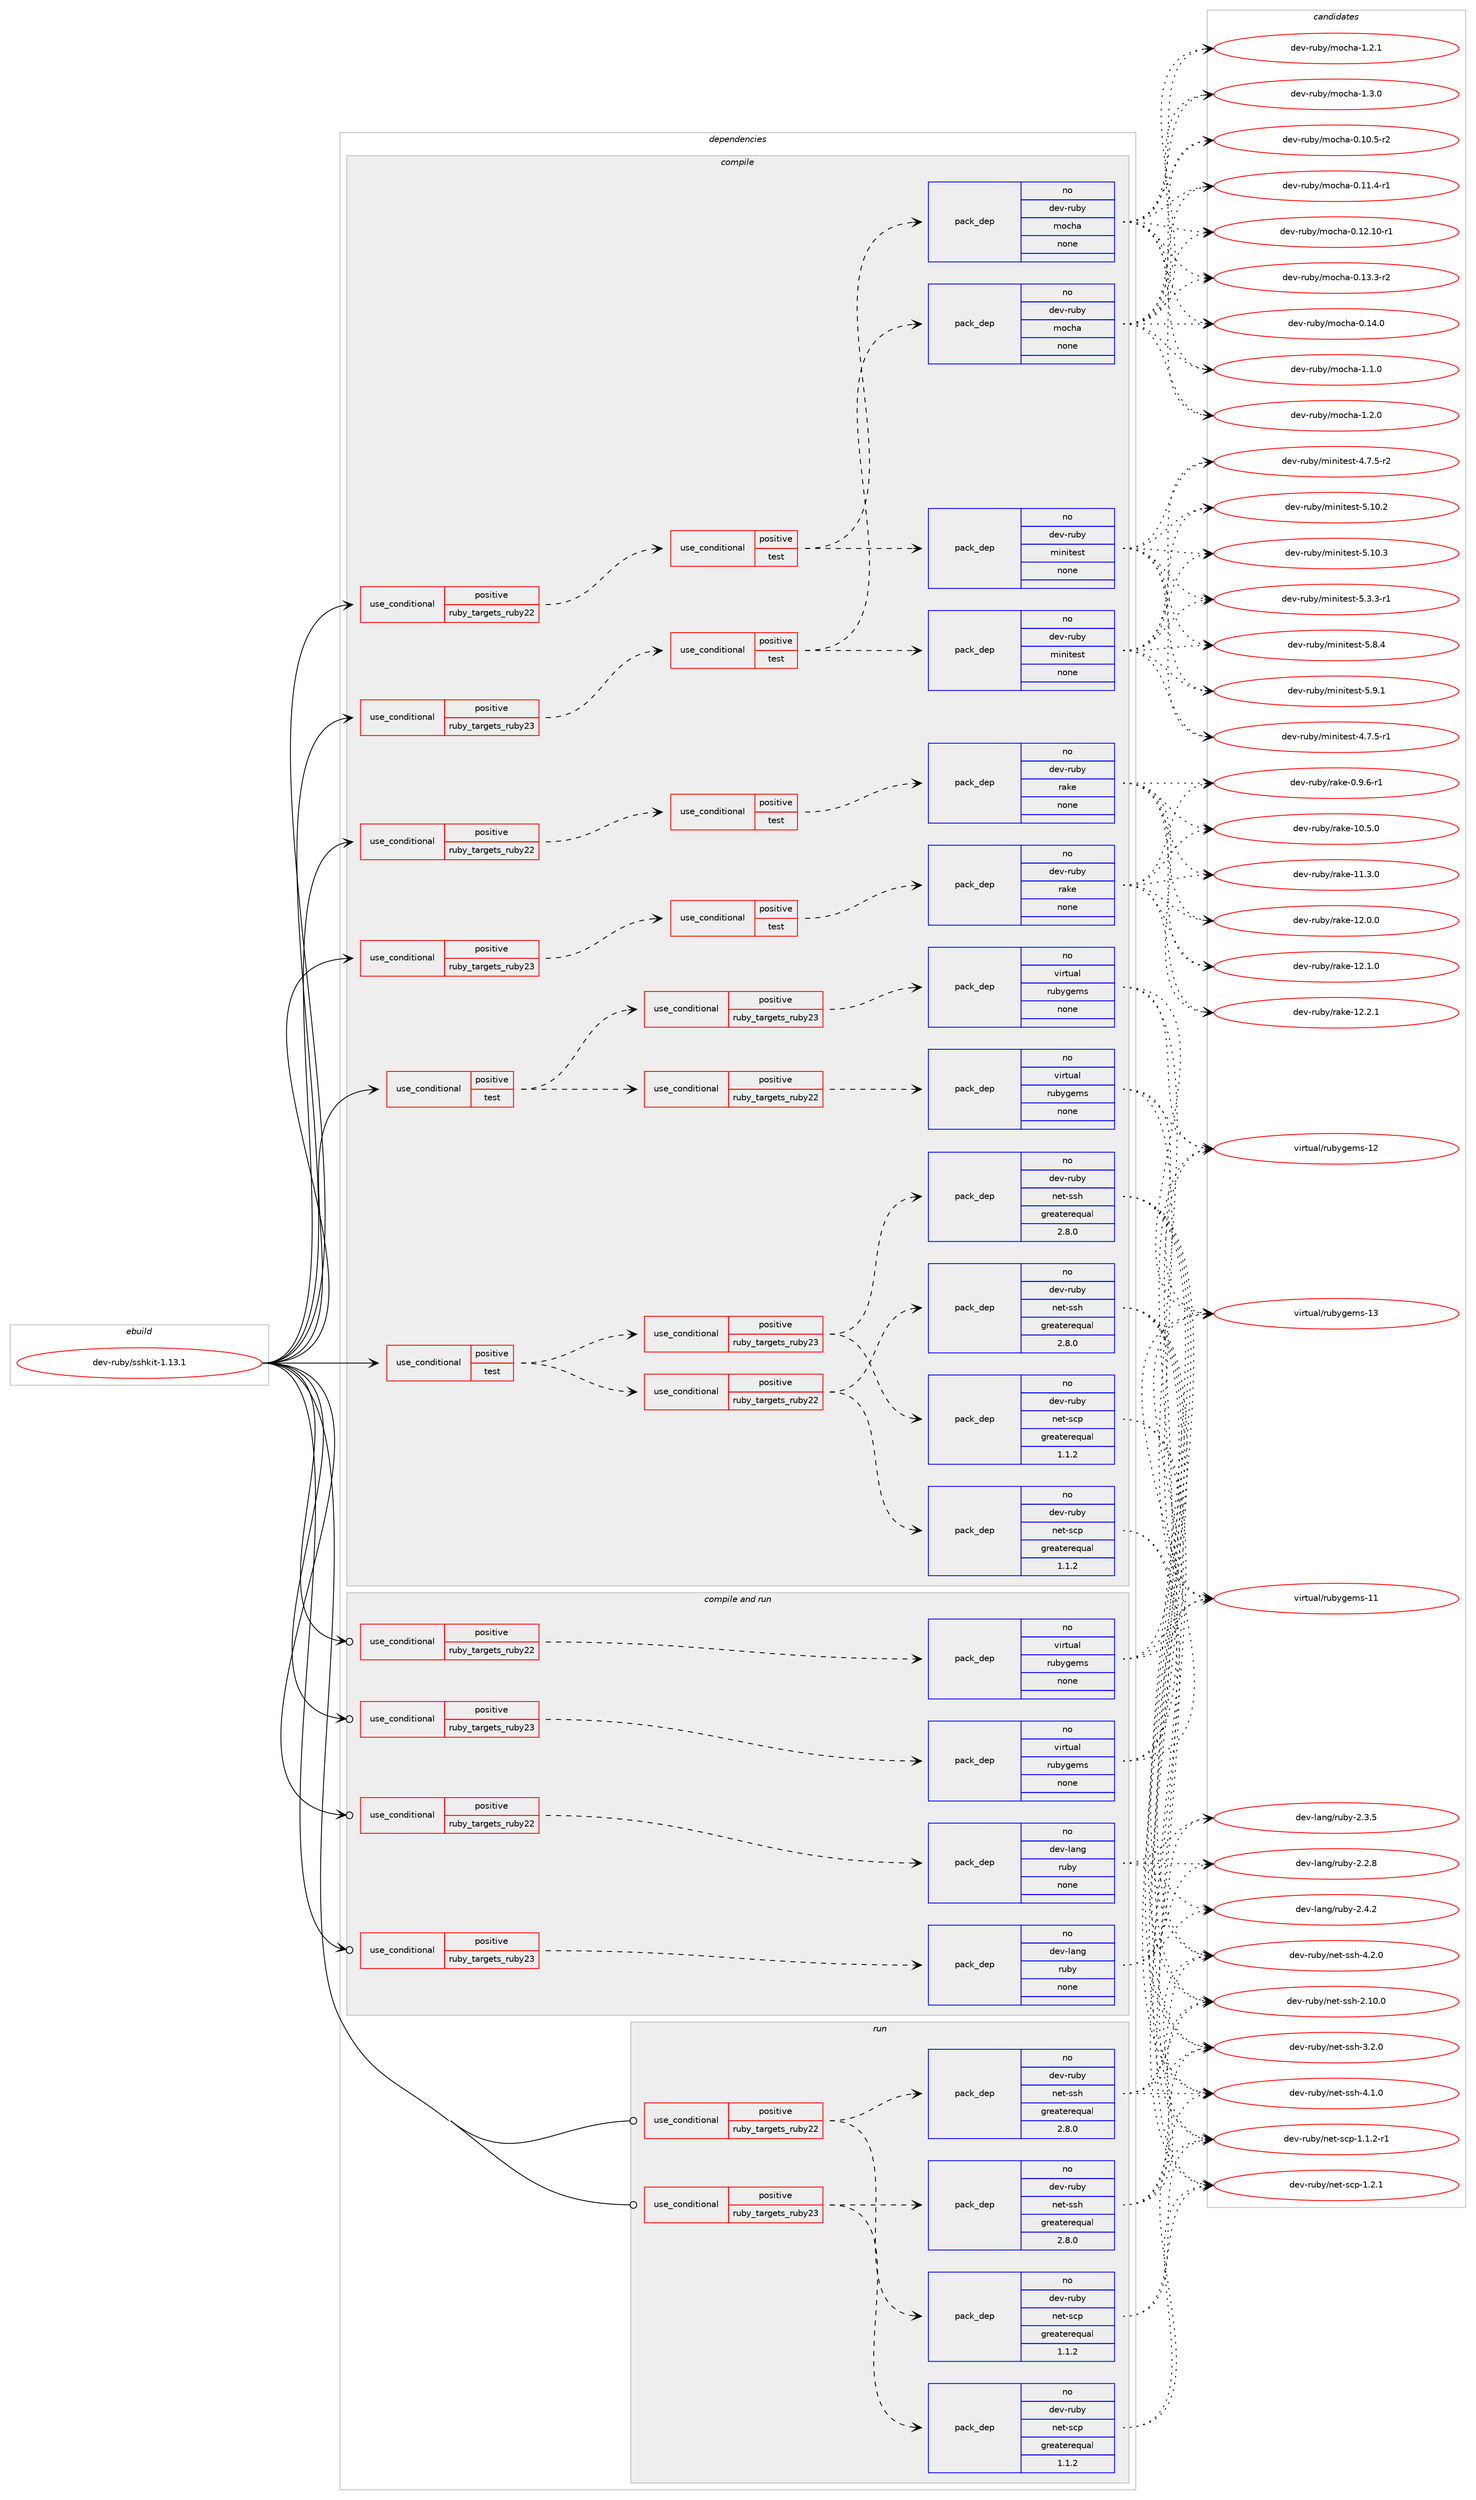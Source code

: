 digraph prolog {

# *************
# Graph options
# *************

newrank=true;
concentrate=true;
compound=true;
graph [rankdir=LR,fontname=Helvetica,fontsize=10,ranksep=1.5];#, ranksep=2.5, nodesep=0.2];
edge  [arrowhead=vee];
node  [fontname=Helvetica,fontsize=10];

# **********
# The ebuild
# **********

subgraph cluster_leftcol {
color=gray;
rank=same;
label=<<i>ebuild</i>>;
id [label="dev-ruby/sshkit-1.13.1", color=red, width=4, href="../dev-ruby/sshkit-1.13.1.svg"];
}

# ****************
# The dependencies
# ****************

subgraph cluster_midcol {
color=gray;
label=<<i>dependencies</i>>;
subgraph cluster_compile {
fillcolor="#eeeeee";
style=filled;
label=<<i>compile</i>>;
subgraph cond74229 {
dependency273314 [label=<<TABLE BORDER="0" CELLBORDER="1" CELLSPACING="0" CELLPADDING="4"><TR><TD ROWSPAN="3" CELLPADDING="10">use_conditional</TD></TR><TR><TD>positive</TD></TR><TR><TD>ruby_targets_ruby22</TD></TR></TABLE>>, shape=none, color=red];
subgraph cond74230 {
dependency273315 [label=<<TABLE BORDER="0" CELLBORDER="1" CELLSPACING="0" CELLPADDING="4"><TR><TD ROWSPAN="3" CELLPADDING="10">use_conditional</TD></TR><TR><TD>positive</TD></TR><TR><TD>test</TD></TR></TABLE>>, shape=none, color=red];
subgraph pack194969 {
dependency273316 [label=<<TABLE BORDER="0" CELLBORDER="1" CELLSPACING="0" CELLPADDING="4" WIDTH="220"><TR><TD ROWSPAN="6" CELLPADDING="30">pack_dep</TD></TR><TR><TD WIDTH="110">no</TD></TR><TR><TD>dev-ruby</TD></TR><TR><TD>minitest</TD></TR><TR><TD>none</TD></TR><TR><TD></TD></TR></TABLE>>, shape=none, color=blue];
}
dependency273315:e -> dependency273316:w [weight=20,style="dashed",arrowhead="vee"];
subgraph pack194970 {
dependency273317 [label=<<TABLE BORDER="0" CELLBORDER="1" CELLSPACING="0" CELLPADDING="4" WIDTH="220"><TR><TD ROWSPAN="6" CELLPADDING="30">pack_dep</TD></TR><TR><TD WIDTH="110">no</TD></TR><TR><TD>dev-ruby</TD></TR><TR><TD>mocha</TD></TR><TR><TD>none</TD></TR><TR><TD></TD></TR></TABLE>>, shape=none, color=blue];
}
dependency273315:e -> dependency273317:w [weight=20,style="dashed",arrowhead="vee"];
}
dependency273314:e -> dependency273315:w [weight=20,style="dashed",arrowhead="vee"];
}
id:e -> dependency273314:w [weight=20,style="solid",arrowhead="vee"];
subgraph cond74231 {
dependency273318 [label=<<TABLE BORDER="0" CELLBORDER="1" CELLSPACING="0" CELLPADDING="4"><TR><TD ROWSPAN="3" CELLPADDING="10">use_conditional</TD></TR><TR><TD>positive</TD></TR><TR><TD>ruby_targets_ruby22</TD></TR></TABLE>>, shape=none, color=red];
subgraph cond74232 {
dependency273319 [label=<<TABLE BORDER="0" CELLBORDER="1" CELLSPACING="0" CELLPADDING="4"><TR><TD ROWSPAN="3" CELLPADDING="10">use_conditional</TD></TR><TR><TD>positive</TD></TR><TR><TD>test</TD></TR></TABLE>>, shape=none, color=red];
subgraph pack194971 {
dependency273320 [label=<<TABLE BORDER="0" CELLBORDER="1" CELLSPACING="0" CELLPADDING="4" WIDTH="220"><TR><TD ROWSPAN="6" CELLPADDING="30">pack_dep</TD></TR><TR><TD WIDTH="110">no</TD></TR><TR><TD>dev-ruby</TD></TR><TR><TD>rake</TD></TR><TR><TD>none</TD></TR><TR><TD></TD></TR></TABLE>>, shape=none, color=blue];
}
dependency273319:e -> dependency273320:w [weight=20,style="dashed",arrowhead="vee"];
}
dependency273318:e -> dependency273319:w [weight=20,style="dashed",arrowhead="vee"];
}
id:e -> dependency273318:w [weight=20,style="solid",arrowhead="vee"];
subgraph cond74233 {
dependency273321 [label=<<TABLE BORDER="0" CELLBORDER="1" CELLSPACING="0" CELLPADDING="4"><TR><TD ROWSPAN="3" CELLPADDING="10">use_conditional</TD></TR><TR><TD>positive</TD></TR><TR><TD>ruby_targets_ruby23</TD></TR></TABLE>>, shape=none, color=red];
subgraph cond74234 {
dependency273322 [label=<<TABLE BORDER="0" CELLBORDER="1" CELLSPACING="0" CELLPADDING="4"><TR><TD ROWSPAN="3" CELLPADDING="10">use_conditional</TD></TR><TR><TD>positive</TD></TR><TR><TD>test</TD></TR></TABLE>>, shape=none, color=red];
subgraph pack194972 {
dependency273323 [label=<<TABLE BORDER="0" CELLBORDER="1" CELLSPACING="0" CELLPADDING="4" WIDTH="220"><TR><TD ROWSPAN="6" CELLPADDING="30">pack_dep</TD></TR><TR><TD WIDTH="110">no</TD></TR><TR><TD>dev-ruby</TD></TR><TR><TD>minitest</TD></TR><TR><TD>none</TD></TR><TR><TD></TD></TR></TABLE>>, shape=none, color=blue];
}
dependency273322:e -> dependency273323:w [weight=20,style="dashed",arrowhead="vee"];
subgraph pack194973 {
dependency273324 [label=<<TABLE BORDER="0" CELLBORDER="1" CELLSPACING="0" CELLPADDING="4" WIDTH="220"><TR><TD ROWSPAN="6" CELLPADDING="30">pack_dep</TD></TR><TR><TD WIDTH="110">no</TD></TR><TR><TD>dev-ruby</TD></TR><TR><TD>mocha</TD></TR><TR><TD>none</TD></TR><TR><TD></TD></TR></TABLE>>, shape=none, color=blue];
}
dependency273322:e -> dependency273324:w [weight=20,style="dashed",arrowhead="vee"];
}
dependency273321:e -> dependency273322:w [weight=20,style="dashed",arrowhead="vee"];
}
id:e -> dependency273321:w [weight=20,style="solid",arrowhead="vee"];
subgraph cond74235 {
dependency273325 [label=<<TABLE BORDER="0" CELLBORDER="1" CELLSPACING="0" CELLPADDING="4"><TR><TD ROWSPAN="3" CELLPADDING="10">use_conditional</TD></TR><TR><TD>positive</TD></TR><TR><TD>ruby_targets_ruby23</TD></TR></TABLE>>, shape=none, color=red];
subgraph cond74236 {
dependency273326 [label=<<TABLE BORDER="0" CELLBORDER="1" CELLSPACING="0" CELLPADDING="4"><TR><TD ROWSPAN="3" CELLPADDING="10">use_conditional</TD></TR><TR><TD>positive</TD></TR><TR><TD>test</TD></TR></TABLE>>, shape=none, color=red];
subgraph pack194974 {
dependency273327 [label=<<TABLE BORDER="0" CELLBORDER="1" CELLSPACING="0" CELLPADDING="4" WIDTH="220"><TR><TD ROWSPAN="6" CELLPADDING="30">pack_dep</TD></TR><TR><TD WIDTH="110">no</TD></TR><TR><TD>dev-ruby</TD></TR><TR><TD>rake</TD></TR><TR><TD>none</TD></TR><TR><TD></TD></TR></TABLE>>, shape=none, color=blue];
}
dependency273326:e -> dependency273327:w [weight=20,style="dashed",arrowhead="vee"];
}
dependency273325:e -> dependency273326:w [weight=20,style="dashed",arrowhead="vee"];
}
id:e -> dependency273325:w [weight=20,style="solid",arrowhead="vee"];
subgraph cond74237 {
dependency273328 [label=<<TABLE BORDER="0" CELLBORDER="1" CELLSPACING="0" CELLPADDING="4"><TR><TD ROWSPAN="3" CELLPADDING="10">use_conditional</TD></TR><TR><TD>positive</TD></TR><TR><TD>test</TD></TR></TABLE>>, shape=none, color=red];
subgraph cond74238 {
dependency273329 [label=<<TABLE BORDER="0" CELLBORDER="1" CELLSPACING="0" CELLPADDING="4"><TR><TD ROWSPAN="3" CELLPADDING="10">use_conditional</TD></TR><TR><TD>positive</TD></TR><TR><TD>ruby_targets_ruby22</TD></TR></TABLE>>, shape=none, color=red];
subgraph pack194975 {
dependency273330 [label=<<TABLE BORDER="0" CELLBORDER="1" CELLSPACING="0" CELLPADDING="4" WIDTH="220"><TR><TD ROWSPAN="6" CELLPADDING="30">pack_dep</TD></TR><TR><TD WIDTH="110">no</TD></TR><TR><TD>dev-ruby</TD></TR><TR><TD>net-ssh</TD></TR><TR><TD>greaterequal</TD></TR><TR><TD>2.8.0</TD></TR></TABLE>>, shape=none, color=blue];
}
dependency273329:e -> dependency273330:w [weight=20,style="dashed",arrowhead="vee"];
subgraph pack194976 {
dependency273331 [label=<<TABLE BORDER="0" CELLBORDER="1" CELLSPACING="0" CELLPADDING="4" WIDTH="220"><TR><TD ROWSPAN="6" CELLPADDING="30">pack_dep</TD></TR><TR><TD WIDTH="110">no</TD></TR><TR><TD>dev-ruby</TD></TR><TR><TD>net-scp</TD></TR><TR><TD>greaterequal</TD></TR><TR><TD>1.1.2</TD></TR></TABLE>>, shape=none, color=blue];
}
dependency273329:e -> dependency273331:w [weight=20,style="dashed",arrowhead="vee"];
}
dependency273328:e -> dependency273329:w [weight=20,style="dashed",arrowhead="vee"];
subgraph cond74239 {
dependency273332 [label=<<TABLE BORDER="0" CELLBORDER="1" CELLSPACING="0" CELLPADDING="4"><TR><TD ROWSPAN="3" CELLPADDING="10">use_conditional</TD></TR><TR><TD>positive</TD></TR><TR><TD>ruby_targets_ruby23</TD></TR></TABLE>>, shape=none, color=red];
subgraph pack194977 {
dependency273333 [label=<<TABLE BORDER="0" CELLBORDER="1" CELLSPACING="0" CELLPADDING="4" WIDTH="220"><TR><TD ROWSPAN="6" CELLPADDING="30">pack_dep</TD></TR><TR><TD WIDTH="110">no</TD></TR><TR><TD>dev-ruby</TD></TR><TR><TD>net-ssh</TD></TR><TR><TD>greaterequal</TD></TR><TR><TD>2.8.0</TD></TR></TABLE>>, shape=none, color=blue];
}
dependency273332:e -> dependency273333:w [weight=20,style="dashed",arrowhead="vee"];
subgraph pack194978 {
dependency273334 [label=<<TABLE BORDER="0" CELLBORDER="1" CELLSPACING="0" CELLPADDING="4" WIDTH="220"><TR><TD ROWSPAN="6" CELLPADDING="30">pack_dep</TD></TR><TR><TD WIDTH="110">no</TD></TR><TR><TD>dev-ruby</TD></TR><TR><TD>net-scp</TD></TR><TR><TD>greaterequal</TD></TR><TR><TD>1.1.2</TD></TR></TABLE>>, shape=none, color=blue];
}
dependency273332:e -> dependency273334:w [weight=20,style="dashed",arrowhead="vee"];
}
dependency273328:e -> dependency273332:w [weight=20,style="dashed",arrowhead="vee"];
}
id:e -> dependency273328:w [weight=20,style="solid",arrowhead="vee"];
subgraph cond74240 {
dependency273335 [label=<<TABLE BORDER="0" CELLBORDER="1" CELLSPACING="0" CELLPADDING="4"><TR><TD ROWSPAN="3" CELLPADDING="10">use_conditional</TD></TR><TR><TD>positive</TD></TR><TR><TD>test</TD></TR></TABLE>>, shape=none, color=red];
subgraph cond74241 {
dependency273336 [label=<<TABLE BORDER="0" CELLBORDER="1" CELLSPACING="0" CELLPADDING="4"><TR><TD ROWSPAN="3" CELLPADDING="10">use_conditional</TD></TR><TR><TD>positive</TD></TR><TR><TD>ruby_targets_ruby22</TD></TR></TABLE>>, shape=none, color=red];
subgraph pack194979 {
dependency273337 [label=<<TABLE BORDER="0" CELLBORDER="1" CELLSPACING="0" CELLPADDING="4" WIDTH="220"><TR><TD ROWSPAN="6" CELLPADDING="30">pack_dep</TD></TR><TR><TD WIDTH="110">no</TD></TR><TR><TD>virtual</TD></TR><TR><TD>rubygems</TD></TR><TR><TD>none</TD></TR><TR><TD></TD></TR></TABLE>>, shape=none, color=blue];
}
dependency273336:e -> dependency273337:w [weight=20,style="dashed",arrowhead="vee"];
}
dependency273335:e -> dependency273336:w [weight=20,style="dashed",arrowhead="vee"];
subgraph cond74242 {
dependency273338 [label=<<TABLE BORDER="0" CELLBORDER="1" CELLSPACING="0" CELLPADDING="4"><TR><TD ROWSPAN="3" CELLPADDING="10">use_conditional</TD></TR><TR><TD>positive</TD></TR><TR><TD>ruby_targets_ruby23</TD></TR></TABLE>>, shape=none, color=red];
subgraph pack194980 {
dependency273339 [label=<<TABLE BORDER="0" CELLBORDER="1" CELLSPACING="0" CELLPADDING="4" WIDTH="220"><TR><TD ROWSPAN="6" CELLPADDING="30">pack_dep</TD></TR><TR><TD WIDTH="110">no</TD></TR><TR><TD>virtual</TD></TR><TR><TD>rubygems</TD></TR><TR><TD>none</TD></TR><TR><TD></TD></TR></TABLE>>, shape=none, color=blue];
}
dependency273338:e -> dependency273339:w [weight=20,style="dashed",arrowhead="vee"];
}
dependency273335:e -> dependency273338:w [weight=20,style="dashed",arrowhead="vee"];
}
id:e -> dependency273335:w [weight=20,style="solid",arrowhead="vee"];
}
subgraph cluster_compileandrun {
fillcolor="#eeeeee";
style=filled;
label=<<i>compile and run</i>>;
subgraph cond74243 {
dependency273340 [label=<<TABLE BORDER="0" CELLBORDER="1" CELLSPACING="0" CELLPADDING="4"><TR><TD ROWSPAN="3" CELLPADDING="10">use_conditional</TD></TR><TR><TD>positive</TD></TR><TR><TD>ruby_targets_ruby22</TD></TR></TABLE>>, shape=none, color=red];
subgraph pack194981 {
dependency273341 [label=<<TABLE BORDER="0" CELLBORDER="1" CELLSPACING="0" CELLPADDING="4" WIDTH="220"><TR><TD ROWSPAN="6" CELLPADDING="30">pack_dep</TD></TR><TR><TD WIDTH="110">no</TD></TR><TR><TD>dev-lang</TD></TR><TR><TD>ruby</TD></TR><TR><TD>none</TD></TR><TR><TD></TD></TR></TABLE>>, shape=none, color=blue];
}
dependency273340:e -> dependency273341:w [weight=20,style="dashed",arrowhead="vee"];
}
id:e -> dependency273340:w [weight=20,style="solid",arrowhead="odotvee"];
subgraph cond74244 {
dependency273342 [label=<<TABLE BORDER="0" CELLBORDER="1" CELLSPACING="0" CELLPADDING="4"><TR><TD ROWSPAN="3" CELLPADDING="10">use_conditional</TD></TR><TR><TD>positive</TD></TR><TR><TD>ruby_targets_ruby22</TD></TR></TABLE>>, shape=none, color=red];
subgraph pack194982 {
dependency273343 [label=<<TABLE BORDER="0" CELLBORDER="1" CELLSPACING="0" CELLPADDING="4" WIDTH="220"><TR><TD ROWSPAN="6" CELLPADDING="30">pack_dep</TD></TR><TR><TD WIDTH="110">no</TD></TR><TR><TD>virtual</TD></TR><TR><TD>rubygems</TD></TR><TR><TD>none</TD></TR><TR><TD></TD></TR></TABLE>>, shape=none, color=blue];
}
dependency273342:e -> dependency273343:w [weight=20,style="dashed",arrowhead="vee"];
}
id:e -> dependency273342:w [weight=20,style="solid",arrowhead="odotvee"];
subgraph cond74245 {
dependency273344 [label=<<TABLE BORDER="0" CELLBORDER="1" CELLSPACING="0" CELLPADDING="4"><TR><TD ROWSPAN="3" CELLPADDING="10">use_conditional</TD></TR><TR><TD>positive</TD></TR><TR><TD>ruby_targets_ruby23</TD></TR></TABLE>>, shape=none, color=red];
subgraph pack194983 {
dependency273345 [label=<<TABLE BORDER="0" CELLBORDER="1" CELLSPACING="0" CELLPADDING="4" WIDTH="220"><TR><TD ROWSPAN="6" CELLPADDING="30">pack_dep</TD></TR><TR><TD WIDTH="110">no</TD></TR><TR><TD>dev-lang</TD></TR><TR><TD>ruby</TD></TR><TR><TD>none</TD></TR><TR><TD></TD></TR></TABLE>>, shape=none, color=blue];
}
dependency273344:e -> dependency273345:w [weight=20,style="dashed",arrowhead="vee"];
}
id:e -> dependency273344:w [weight=20,style="solid",arrowhead="odotvee"];
subgraph cond74246 {
dependency273346 [label=<<TABLE BORDER="0" CELLBORDER="1" CELLSPACING="0" CELLPADDING="4"><TR><TD ROWSPAN="3" CELLPADDING="10">use_conditional</TD></TR><TR><TD>positive</TD></TR><TR><TD>ruby_targets_ruby23</TD></TR></TABLE>>, shape=none, color=red];
subgraph pack194984 {
dependency273347 [label=<<TABLE BORDER="0" CELLBORDER="1" CELLSPACING="0" CELLPADDING="4" WIDTH="220"><TR><TD ROWSPAN="6" CELLPADDING="30">pack_dep</TD></TR><TR><TD WIDTH="110">no</TD></TR><TR><TD>virtual</TD></TR><TR><TD>rubygems</TD></TR><TR><TD>none</TD></TR><TR><TD></TD></TR></TABLE>>, shape=none, color=blue];
}
dependency273346:e -> dependency273347:w [weight=20,style="dashed",arrowhead="vee"];
}
id:e -> dependency273346:w [weight=20,style="solid",arrowhead="odotvee"];
}
subgraph cluster_run {
fillcolor="#eeeeee";
style=filled;
label=<<i>run</i>>;
subgraph cond74247 {
dependency273348 [label=<<TABLE BORDER="0" CELLBORDER="1" CELLSPACING="0" CELLPADDING="4"><TR><TD ROWSPAN="3" CELLPADDING="10">use_conditional</TD></TR><TR><TD>positive</TD></TR><TR><TD>ruby_targets_ruby22</TD></TR></TABLE>>, shape=none, color=red];
subgraph pack194985 {
dependency273349 [label=<<TABLE BORDER="0" CELLBORDER="1" CELLSPACING="0" CELLPADDING="4" WIDTH="220"><TR><TD ROWSPAN="6" CELLPADDING="30">pack_dep</TD></TR><TR><TD WIDTH="110">no</TD></TR><TR><TD>dev-ruby</TD></TR><TR><TD>net-ssh</TD></TR><TR><TD>greaterequal</TD></TR><TR><TD>2.8.0</TD></TR></TABLE>>, shape=none, color=blue];
}
dependency273348:e -> dependency273349:w [weight=20,style="dashed",arrowhead="vee"];
subgraph pack194986 {
dependency273350 [label=<<TABLE BORDER="0" CELLBORDER="1" CELLSPACING="0" CELLPADDING="4" WIDTH="220"><TR><TD ROWSPAN="6" CELLPADDING="30">pack_dep</TD></TR><TR><TD WIDTH="110">no</TD></TR><TR><TD>dev-ruby</TD></TR><TR><TD>net-scp</TD></TR><TR><TD>greaterequal</TD></TR><TR><TD>1.1.2</TD></TR></TABLE>>, shape=none, color=blue];
}
dependency273348:e -> dependency273350:w [weight=20,style="dashed",arrowhead="vee"];
}
id:e -> dependency273348:w [weight=20,style="solid",arrowhead="odot"];
subgraph cond74248 {
dependency273351 [label=<<TABLE BORDER="0" CELLBORDER="1" CELLSPACING="0" CELLPADDING="4"><TR><TD ROWSPAN="3" CELLPADDING="10">use_conditional</TD></TR><TR><TD>positive</TD></TR><TR><TD>ruby_targets_ruby23</TD></TR></TABLE>>, shape=none, color=red];
subgraph pack194987 {
dependency273352 [label=<<TABLE BORDER="0" CELLBORDER="1" CELLSPACING="0" CELLPADDING="4" WIDTH="220"><TR><TD ROWSPAN="6" CELLPADDING="30">pack_dep</TD></TR><TR><TD WIDTH="110">no</TD></TR><TR><TD>dev-ruby</TD></TR><TR><TD>net-ssh</TD></TR><TR><TD>greaterequal</TD></TR><TR><TD>2.8.0</TD></TR></TABLE>>, shape=none, color=blue];
}
dependency273351:e -> dependency273352:w [weight=20,style="dashed",arrowhead="vee"];
subgraph pack194988 {
dependency273353 [label=<<TABLE BORDER="0" CELLBORDER="1" CELLSPACING="0" CELLPADDING="4" WIDTH="220"><TR><TD ROWSPAN="6" CELLPADDING="30">pack_dep</TD></TR><TR><TD WIDTH="110">no</TD></TR><TR><TD>dev-ruby</TD></TR><TR><TD>net-scp</TD></TR><TR><TD>greaterequal</TD></TR><TR><TD>1.1.2</TD></TR></TABLE>>, shape=none, color=blue];
}
dependency273351:e -> dependency273353:w [weight=20,style="dashed",arrowhead="vee"];
}
id:e -> dependency273351:w [weight=20,style="solid",arrowhead="odot"];
}
}

# **************
# The candidates
# **************

subgraph cluster_choices {
rank=same;
color=gray;
label=<<i>candidates</i>>;

subgraph choice194969 {
color=black;
nodesep=1;
choice1001011184511411798121471091051101051161011151164552465546534511449 [label="dev-ruby/minitest-4.7.5-r1", color=red, width=4,href="../dev-ruby/minitest-4.7.5-r1.svg"];
choice1001011184511411798121471091051101051161011151164552465546534511450 [label="dev-ruby/minitest-4.7.5-r2", color=red, width=4,href="../dev-ruby/minitest-4.7.5-r2.svg"];
choice10010111845114117981214710910511010511610111511645534649484650 [label="dev-ruby/minitest-5.10.2", color=red, width=4,href="../dev-ruby/minitest-5.10.2.svg"];
choice10010111845114117981214710910511010511610111511645534649484651 [label="dev-ruby/minitest-5.10.3", color=red, width=4,href="../dev-ruby/minitest-5.10.3.svg"];
choice1001011184511411798121471091051101051161011151164553465146514511449 [label="dev-ruby/minitest-5.3.3-r1", color=red, width=4,href="../dev-ruby/minitest-5.3.3-r1.svg"];
choice100101118451141179812147109105110105116101115116455346564652 [label="dev-ruby/minitest-5.8.4", color=red, width=4,href="../dev-ruby/minitest-5.8.4.svg"];
choice100101118451141179812147109105110105116101115116455346574649 [label="dev-ruby/minitest-5.9.1", color=red, width=4,href="../dev-ruby/minitest-5.9.1.svg"];
dependency273316:e -> choice1001011184511411798121471091051101051161011151164552465546534511449:w [style=dotted,weight="100"];
dependency273316:e -> choice1001011184511411798121471091051101051161011151164552465546534511450:w [style=dotted,weight="100"];
dependency273316:e -> choice10010111845114117981214710910511010511610111511645534649484650:w [style=dotted,weight="100"];
dependency273316:e -> choice10010111845114117981214710910511010511610111511645534649484651:w [style=dotted,weight="100"];
dependency273316:e -> choice1001011184511411798121471091051101051161011151164553465146514511449:w [style=dotted,weight="100"];
dependency273316:e -> choice100101118451141179812147109105110105116101115116455346564652:w [style=dotted,weight="100"];
dependency273316:e -> choice100101118451141179812147109105110105116101115116455346574649:w [style=dotted,weight="100"];
}
subgraph choice194970 {
color=black;
nodesep=1;
choice1001011184511411798121471091119910497454846494846534511450 [label="dev-ruby/mocha-0.10.5-r2", color=red, width=4,href="../dev-ruby/mocha-0.10.5-r2.svg"];
choice1001011184511411798121471091119910497454846494946524511449 [label="dev-ruby/mocha-0.11.4-r1", color=red, width=4,href="../dev-ruby/mocha-0.11.4-r1.svg"];
choice100101118451141179812147109111991049745484649504649484511449 [label="dev-ruby/mocha-0.12.10-r1", color=red, width=4,href="../dev-ruby/mocha-0.12.10-r1.svg"];
choice1001011184511411798121471091119910497454846495146514511450 [label="dev-ruby/mocha-0.13.3-r2", color=red, width=4,href="../dev-ruby/mocha-0.13.3-r2.svg"];
choice100101118451141179812147109111991049745484649524648 [label="dev-ruby/mocha-0.14.0", color=red, width=4,href="../dev-ruby/mocha-0.14.0.svg"];
choice1001011184511411798121471091119910497454946494648 [label="dev-ruby/mocha-1.1.0", color=red, width=4,href="../dev-ruby/mocha-1.1.0.svg"];
choice1001011184511411798121471091119910497454946504648 [label="dev-ruby/mocha-1.2.0", color=red, width=4,href="../dev-ruby/mocha-1.2.0.svg"];
choice1001011184511411798121471091119910497454946504649 [label="dev-ruby/mocha-1.2.1", color=red, width=4,href="../dev-ruby/mocha-1.2.1.svg"];
choice1001011184511411798121471091119910497454946514648 [label="dev-ruby/mocha-1.3.0", color=red, width=4,href="../dev-ruby/mocha-1.3.0.svg"];
dependency273317:e -> choice1001011184511411798121471091119910497454846494846534511450:w [style=dotted,weight="100"];
dependency273317:e -> choice1001011184511411798121471091119910497454846494946524511449:w [style=dotted,weight="100"];
dependency273317:e -> choice100101118451141179812147109111991049745484649504649484511449:w [style=dotted,weight="100"];
dependency273317:e -> choice1001011184511411798121471091119910497454846495146514511450:w [style=dotted,weight="100"];
dependency273317:e -> choice100101118451141179812147109111991049745484649524648:w [style=dotted,weight="100"];
dependency273317:e -> choice1001011184511411798121471091119910497454946494648:w [style=dotted,weight="100"];
dependency273317:e -> choice1001011184511411798121471091119910497454946504648:w [style=dotted,weight="100"];
dependency273317:e -> choice1001011184511411798121471091119910497454946504649:w [style=dotted,weight="100"];
dependency273317:e -> choice1001011184511411798121471091119910497454946514648:w [style=dotted,weight="100"];
}
subgraph choice194971 {
color=black;
nodesep=1;
choice100101118451141179812147114971071014548465746544511449 [label="dev-ruby/rake-0.9.6-r1", color=red, width=4,href="../dev-ruby/rake-0.9.6-r1.svg"];
choice1001011184511411798121471149710710145494846534648 [label="dev-ruby/rake-10.5.0", color=red, width=4,href="../dev-ruby/rake-10.5.0.svg"];
choice1001011184511411798121471149710710145494946514648 [label="dev-ruby/rake-11.3.0", color=red, width=4,href="../dev-ruby/rake-11.3.0.svg"];
choice1001011184511411798121471149710710145495046484648 [label="dev-ruby/rake-12.0.0", color=red, width=4,href="../dev-ruby/rake-12.0.0.svg"];
choice1001011184511411798121471149710710145495046494648 [label="dev-ruby/rake-12.1.0", color=red, width=4,href="../dev-ruby/rake-12.1.0.svg"];
choice1001011184511411798121471149710710145495046504649 [label="dev-ruby/rake-12.2.1", color=red, width=4,href="../dev-ruby/rake-12.2.1.svg"];
dependency273320:e -> choice100101118451141179812147114971071014548465746544511449:w [style=dotted,weight="100"];
dependency273320:e -> choice1001011184511411798121471149710710145494846534648:w [style=dotted,weight="100"];
dependency273320:e -> choice1001011184511411798121471149710710145494946514648:w [style=dotted,weight="100"];
dependency273320:e -> choice1001011184511411798121471149710710145495046484648:w [style=dotted,weight="100"];
dependency273320:e -> choice1001011184511411798121471149710710145495046494648:w [style=dotted,weight="100"];
dependency273320:e -> choice1001011184511411798121471149710710145495046504649:w [style=dotted,weight="100"];
}
subgraph choice194972 {
color=black;
nodesep=1;
choice1001011184511411798121471091051101051161011151164552465546534511449 [label="dev-ruby/minitest-4.7.5-r1", color=red, width=4,href="../dev-ruby/minitest-4.7.5-r1.svg"];
choice1001011184511411798121471091051101051161011151164552465546534511450 [label="dev-ruby/minitest-4.7.5-r2", color=red, width=4,href="../dev-ruby/minitest-4.7.5-r2.svg"];
choice10010111845114117981214710910511010511610111511645534649484650 [label="dev-ruby/minitest-5.10.2", color=red, width=4,href="../dev-ruby/minitest-5.10.2.svg"];
choice10010111845114117981214710910511010511610111511645534649484651 [label="dev-ruby/minitest-5.10.3", color=red, width=4,href="../dev-ruby/minitest-5.10.3.svg"];
choice1001011184511411798121471091051101051161011151164553465146514511449 [label="dev-ruby/minitest-5.3.3-r1", color=red, width=4,href="../dev-ruby/minitest-5.3.3-r1.svg"];
choice100101118451141179812147109105110105116101115116455346564652 [label="dev-ruby/minitest-5.8.4", color=red, width=4,href="../dev-ruby/minitest-5.8.4.svg"];
choice100101118451141179812147109105110105116101115116455346574649 [label="dev-ruby/minitest-5.9.1", color=red, width=4,href="../dev-ruby/minitest-5.9.1.svg"];
dependency273323:e -> choice1001011184511411798121471091051101051161011151164552465546534511449:w [style=dotted,weight="100"];
dependency273323:e -> choice1001011184511411798121471091051101051161011151164552465546534511450:w [style=dotted,weight="100"];
dependency273323:e -> choice10010111845114117981214710910511010511610111511645534649484650:w [style=dotted,weight="100"];
dependency273323:e -> choice10010111845114117981214710910511010511610111511645534649484651:w [style=dotted,weight="100"];
dependency273323:e -> choice1001011184511411798121471091051101051161011151164553465146514511449:w [style=dotted,weight="100"];
dependency273323:e -> choice100101118451141179812147109105110105116101115116455346564652:w [style=dotted,weight="100"];
dependency273323:e -> choice100101118451141179812147109105110105116101115116455346574649:w [style=dotted,weight="100"];
}
subgraph choice194973 {
color=black;
nodesep=1;
choice1001011184511411798121471091119910497454846494846534511450 [label="dev-ruby/mocha-0.10.5-r2", color=red, width=4,href="../dev-ruby/mocha-0.10.5-r2.svg"];
choice1001011184511411798121471091119910497454846494946524511449 [label="dev-ruby/mocha-0.11.4-r1", color=red, width=4,href="../dev-ruby/mocha-0.11.4-r1.svg"];
choice100101118451141179812147109111991049745484649504649484511449 [label="dev-ruby/mocha-0.12.10-r1", color=red, width=4,href="../dev-ruby/mocha-0.12.10-r1.svg"];
choice1001011184511411798121471091119910497454846495146514511450 [label="dev-ruby/mocha-0.13.3-r2", color=red, width=4,href="../dev-ruby/mocha-0.13.3-r2.svg"];
choice100101118451141179812147109111991049745484649524648 [label="dev-ruby/mocha-0.14.0", color=red, width=4,href="../dev-ruby/mocha-0.14.0.svg"];
choice1001011184511411798121471091119910497454946494648 [label="dev-ruby/mocha-1.1.0", color=red, width=4,href="../dev-ruby/mocha-1.1.0.svg"];
choice1001011184511411798121471091119910497454946504648 [label="dev-ruby/mocha-1.2.0", color=red, width=4,href="../dev-ruby/mocha-1.2.0.svg"];
choice1001011184511411798121471091119910497454946504649 [label="dev-ruby/mocha-1.2.1", color=red, width=4,href="../dev-ruby/mocha-1.2.1.svg"];
choice1001011184511411798121471091119910497454946514648 [label="dev-ruby/mocha-1.3.0", color=red, width=4,href="../dev-ruby/mocha-1.3.0.svg"];
dependency273324:e -> choice1001011184511411798121471091119910497454846494846534511450:w [style=dotted,weight="100"];
dependency273324:e -> choice1001011184511411798121471091119910497454846494946524511449:w [style=dotted,weight="100"];
dependency273324:e -> choice100101118451141179812147109111991049745484649504649484511449:w [style=dotted,weight="100"];
dependency273324:e -> choice1001011184511411798121471091119910497454846495146514511450:w [style=dotted,weight="100"];
dependency273324:e -> choice100101118451141179812147109111991049745484649524648:w [style=dotted,weight="100"];
dependency273324:e -> choice1001011184511411798121471091119910497454946494648:w [style=dotted,weight="100"];
dependency273324:e -> choice1001011184511411798121471091119910497454946504648:w [style=dotted,weight="100"];
dependency273324:e -> choice1001011184511411798121471091119910497454946504649:w [style=dotted,weight="100"];
dependency273324:e -> choice1001011184511411798121471091119910497454946514648:w [style=dotted,weight="100"];
}
subgraph choice194974 {
color=black;
nodesep=1;
choice100101118451141179812147114971071014548465746544511449 [label="dev-ruby/rake-0.9.6-r1", color=red, width=4,href="../dev-ruby/rake-0.9.6-r1.svg"];
choice1001011184511411798121471149710710145494846534648 [label="dev-ruby/rake-10.5.0", color=red, width=4,href="../dev-ruby/rake-10.5.0.svg"];
choice1001011184511411798121471149710710145494946514648 [label="dev-ruby/rake-11.3.0", color=red, width=4,href="../dev-ruby/rake-11.3.0.svg"];
choice1001011184511411798121471149710710145495046484648 [label="dev-ruby/rake-12.0.0", color=red, width=4,href="../dev-ruby/rake-12.0.0.svg"];
choice1001011184511411798121471149710710145495046494648 [label="dev-ruby/rake-12.1.0", color=red, width=4,href="../dev-ruby/rake-12.1.0.svg"];
choice1001011184511411798121471149710710145495046504649 [label="dev-ruby/rake-12.2.1", color=red, width=4,href="../dev-ruby/rake-12.2.1.svg"];
dependency273327:e -> choice100101118451141179812147114971071014548465746544511449:w [style=dotted,weight="100"];
dependency273327:e -> choice1001011184511411798121471149710710145494846534648:w [style=dotted,weight="100"];
dependency273327:e -> choice1001011184511411798121471149710710145494946514648:w [style=dotted,weight="100"];
dependency273327:e -> choice1001011184511411798121471149710710145495046484648:w [style=dotted,weight="100"];
dependency273327:e -> choice1001011184511411798121471149710710145495046494648:w [style=dotted,weight="100"];
dependency273327:e -> choice1001011184511411798121471149710710145495046504649:w [style=dotted,weight="100"];
}
subgraph choice194975 {
color=black;
nodesep=1;
choice1001011184511411798121471101011164511511510445504649484648 [label="dev-ruby/net-ssh-2.10.0", color=red, width=4,href="../dev-ruby/net-ssh-2.10.0.svg"];
choice10010111845114117981214711010111645115115104455146504648 [label="dev-ruby/net-ssh-3.2.0", color=red, width=4,href="../dev-ruby/net-ssh-3.2.0.svg"];
choice10010111845114117981214711010111645115115104455246494648 [label="dev-ruby/net-ssh-4.1.0", color=red, width=4,href="../dev-ruby/net-ssh-4.1.0.svg"];
choice10010111845114117981214711010111645115115104455246504648 [label="dev-ruby/net-ssh-4.2.0", color=red, width=4,href="../dev-ruby/net-ssh-4.2.0.svg"];
dependency273330:e -> choice1001011184511411798121471101011164511511510445504649484648:w [style=dotted,weight="100"];
dependency273330:e -> choice10010111845114117981214711010111645115115104455146504648:w [style=dotted,weight="100"];
dependency273330:e -> choice10010111845114117981214711010111645115115104455246494648:w [style=dotted,weight="100"];
dependency273330:e -> choice10010111845114117981214711010111645115115104455246504648:w [style=dotted,weight="100"];
}
subgraph choice194976 {
color=black;
nodesep=1;
choice10010111845114117981214711010111645115991124549464946504511449 [label="dev-ruby/net-scp-1.1.2-r1", color=red, width=4,href="../dev-ruby/net-scp-1.1.2-r1.svg"];
choice1001011184511411798121471101011164511599112454946504649 [label="dev-ruby/net-scp-1.2.1", color=red, width=4,href="../dev-ruby/net-scp-1.2.1.svg"];
dependency273331:e -> choice10010111845114117981214711010111645115991124549464946504511449:w [style=dotted,weight="100"];
dependency273331:e -> choice1001011184511411798121471101011164511599112454946504649:w [style=dotted,weight="100"];
}
subgraph choice194977 {
color=black;
nodesep=1;
choice1001011184511411798121471101011164511511510445504649484648 [label="dev-ruby/net-ssh-2.10.0", color=red, width=4,href="../dev-ruby/net-ssh-2.10.0.svg"];
choice10010111845114117981214711010111645115115104455146504648 [label="dev-ruby/net-ssh-3.2.0", color=red, width=4,href="../dev-ruby/net-ssh-3.2.0.svg"];
choice10010111845114117981214711010111645115115104455246494648 [label="dev-ruby/net-ssh-4.1.0", color=red, width=4,href="../dev-ruby/net-ssh-4.1.0.svg"];
choice10010111845114117981214711010111645115115104455246504648 [label="dev-ruby/net-ssh-4.2.0", color=red, width=4,href="../dev-ruby/net-ssh-4.2.0.svg"];
dependency273333:e -> choice1001011184511411798121471101011164511511510445504649484648:w [style=dotted,weight="100"];
dependency273333:e -> choice10010111845114117981214711010111645115115104455146504648:w [style=dotted,weight="100"];
dependency273333:e -> choice10010111845114117981214711010111645115115104455246494648:w [style=dotted,weight="100"];
dependency273333:e -> choice10010111845114117981214711010111645115115104455246504648:w [style=dotted,weight="100"];
}
subgraph choice194978 {
color=black;
nodesep=1;
choice10010111845114117981214711010111645115991124549464946504511449 [label="dev-ruby/net-scp-1.1.2-r1", color=red, width=4,href="../dev-ruby/net-scp-1.1.2-r1.svg"];
choice1001011184511411798121471101011164511599112454946504649 [label="dev-ruby/net-scp-1.2.1", color=red, width=4,href="../dev-ruby/net-scp-1.2.1.svg"];
dependency273334:e -> choice10010111845114117981214711010111645115991124549464946504511449:w [style=dotted,weight="100"];
dependency273334:e -> choice1001011184511411798121471101011164511599112454946504649:w [style=dotted,weight="100"];
}
subgraph choice194979 {
color=black;
nodesep=1;
choice118105114116117971084711411798121103101109115454949 [label="virtual/rubygems-11", color=red, width=4,href="../virtual/rubygems-11.svg"];
choice118105114116117971084711411798121103101109115454950 [label="virtual/rubygems-12", color=red, width=4,href="../virtual/rubygems-12.svg"];
choice118105114116117971084711411798121103101109115454951 [label="virtual/rubygems-13", color=red, width=4,href="../virtual/rubygems-13.svg"];
dependency273337:e -> choice118105114116117971084711411798121103101109115454949:w [style=dotted,weight="100"];
dependency273337:e -> choice118105114116117971084711411798121103101109115454950:w [style=dotted,weight="100"];
dependency273337:e -> choice118105114116117971084711411798121103101109115454951:w [style=dotted,weight="100"];
}
subgraph choice194980 {
color=black;
nodesep=1;
choice118105114116117971084711411798121103101109115454949 [label="virtual/rubygems-11", color=red, width=4,href="../virtual/rubygems-11.svg"];
choice118105114116117971084711411798121103101109115454950 [label="virtual/rubygems-12", color=red, width=4,href="../virtual/rubygems-12.svg"];
choice118105114116117971084711411798121103101109115454951 [label="virtual/rubygems-13", color=red, width=4,href="../virtual/rubygems-13.svg"];
dependency273339:e -> choice118105114116117971084711411798121103101109115454949:w [style=dotted,weight="100"];
dependency273339:e -> choice118105114116117971084711411798121103101109115454950:w [style=dotted,weight="100"];
dependency273339:e -> choice118105114116117971084711411798121103101109115454951:w [style=dotted,weight="100"];
}
subgraph choice194981 {
color=black;
nodesep=1;
choice10010111845108971101034711411798121455046504656 [label="dev-lang/ruby-2.2.8", color=red, width=4,href="../dev-lang/ruby-2.2.8.svg"];
choice10010111845108971101034711411798121455046514653 [label="dev-lang/ruby-2.3.5", color=red, width=4,href="../dev-lang/ruby-2.3.5.svg"];
choice10010111845108971101034711411798121455046524650 [label="dev-lang/ruby-2.4.2", color=red, width=4,href="../dev-lang/ruby-2.4.2.svg"];
dependency273341:e -> choice10010111845108971101034711411798121455046504656:w [style=dotted,weight="100"];
dependency273341:e -> choice10010111845108971101034711411798121455046514653:w [style=dotted,weight="100"];
dependency273341:e -> choice10010111845108971101034711411798121455046524650:w [style=dotted,weight="100"];
}
subgraph choice194982 {
color=black;
nodesep=1;
choice118105114116117971084711411798121103101109115454949 [label="virtual/rubygems-11", color=red, width=4,href="../virtual/rubygems-11.svg"];
choice118105114116117971084711411798121103101109115454950 [label="virtual/rubygems-12", color=red, width=4,href="../virtual/rubygems-12.svg"];
choice118105114116117971084711411798121103101109115454951 [label="virtual/rubygems-13", color=red, width=4,href="../virtual/rubygems-13.svg"];
dependency273343:e -> choice118105114116117971084711411798121103101109115454949:w [style=dotted,weight="100"];
dependency273343:e -> choice118105114116117971084711411798121103101109115454950:w [style=dotted,weight="100"];
dependency273343:e -> choice118105114116117971084711411798121103101109115454951:w [style=dotted,weight="100"];
}
subgraph choice194983 {
color=black;
nodesep=1;
choice10010111845108971101034711411798121455046504656 [label="dev-lang/ruby-2.2.8", color=red, width=4,href="../dev-lang/ruby-2.2.8.svg"];
choice10010111845108971101034711411798121455046514653 [label="dev-lang/ruby-2.3.5", color=red, width=4,href="../dev-lang/ruby-2.3.5.svg"];
choice10010111845108971101034711411798121455046524650 [label="dev-lang/ruby-2.4.2", color=red, width=4,href="../dev-lang/ruby-2.4.2.svg"];
dependency273345:e -> choice10010111845108971101034711411798121455046504656:w [style=dotted,weight="100"];
dependency273345:e -> choice10010111845108971101034711411798121455046514653:w [style=dotted,weight="100"];
dependency273345:e -> choice10010111845108971101034711411798121455046524650:w [style=dotted,weight="100"];
}
subgraph choice194984 {
color=black;
nodesep=1;
choice118105114116117971084711411798121103101109115454949 [label="virtual/rubygems-11", color=red, width=4,href="../virtual/rubygems-11.svg"];
choice118105114116117971084711411798121103101109115454950 [label="virtual/rubygems-12", color=red, width=4,href="../virtual/rubygems-12.svg"];
choice118105114116117971084711411798121103101109115454951 [label="virtual/rubygems-13", color=red, width=4,href="../virtual/rubygems-13.svg"];
dependency273347:e -> choice118105114116117971084711411798121103101109115454949:w [style=dotted,weight="100"];
dependency273347:e -> choice118105114116117971084711411798121103101109115454950:w [style=dotted,weight="100"];
dependency273347:e -> choice118105114116117971084711411798121103101109115454951:w [style=dotted,weight="100"];
}
subgraph choice194985 {
color=black;
nodesep=1;
choice1001011184511411798121471101011164511511510445504649484648 [label="dev-ruby/net-ssh-2.10.0", color=red, width=4,href="../dev-ruby/net-ssh-2.10.0.svg"];
choice10010111845114117981214711010111645115115104455146504648 [label="dev-ruby/net-ssh-3.2.0", color=red, width=4,href="../dev-ruby/net-ssh-3.2.0.svg"];
choice10010111845114117981214711010111645115115104455246494648 [label="dev-ruby/net-ssh-4.1.0", color=red, width=4,href="../dev-ruby/net-ssh-4.1.0.svg"];
choice10010111845114117981214711010111645115115104455246504648 [label="dev-ruby/net-ssh-4.2.0", color=red, width=4,href="../dev-ruby/net-ssh-4.2.0.svg"];
dependency273349:e -> choice1001011184511411798121471101011164511511510445504649484648:w [style=dotted,weight="100"];
dependency273349:e -> choice10010111845114117981214711010111645115115104455146504648:w [style=dotted,weight="100"];
dependency273349:e -> choice10010111845114117981214711010111645115115104455246494648:w [style=dotted,weight="100"];
dependency273349:e -> choice10010111845114117981214711010111645115115104455246504648:w [style=dotted,weight="100"];
}
subgraph choice194986 {
color=black;
nodesep=1;
choice10010111845114117981214711010111645115991124549464946504511449 [label="dev-ruby/net-scp-1.1.2-r1", color=red, width=4,href="../dev-ruby/net-scp-1.1.2-r1.svg"];
choice1001011184511411798121471101011164511599112454946504649 [label="dev-ruby/net-scp-1.2.1", color=red, width=4,href="../dev-ruby/net-scp-1.2.1.svg"];
dependency273350:e -> choice10010111845114117981214711010111645115991124549464946504511449:w [style=dotted,weight="100"];
dependency273350:e -> choice1001011184511411798121471101011164511599112454946504649:w [style=dotted,weight="100"];
}
subgraph choice194987 {
color=black;
nodesep=1;
choice1001011184511411798121471101011164511511510445504649484648 [label="dev-ruby/net-ssh-2.10.0", color=red, width=4,href="../dev-ruby/net-ssh-2.10.0.svg"];
choice10010111845114117981214711010111645115115104455146504648 [label="dev-ruby/net-ssh-3.2.0", color=red, width=4,href="../dev-ruby/net-ssh-3.2.0.svg"];
choice10010111845114117981214711010111645115115104455246494648 [label="dev-ruby/net-ssh-4.1.0", color=red, width=4,href="../dev-ruby/net-ssh-4.1.0.svg"];
choice10010111845114117981214711010111645115115104455246504648 [label="dev-ruby/net-ssh-4.2.0", color=red, width=4,href="../dev-ruby/net-ssh-4.2.0.svg"];
dependency273352:e -> choice1001011184511411798121471101011164511511510445504649484648:w [style=dotted,weight="100"];
dependency273352:e -> choice10010111845114117981214711010111645115115104455146504648:w [style=dotted,weight="100"];
dependency273352:e -> choice10010111845114117981214711010111645115115104455246494648:w [style=dotted,weight="100"];
dependency273352:e -> choice10010111845114117981214711010111645115115104455246504648:w [style=dotted,weight="100"];
}
subgraph choice194988 {
color=black;
nodesep=1;
choice10010111845114117981214711010111645115991124549464946504511449 [label="dev-ruby/net-scp-1.1.2-r1", color=red, width=4,href="../dev-ruby/net-scp-1.1.2-r1.svg"];
choice1001011184511411798121471101011164511599112454946504649 [label="dev-ruby/net-scp-1.2.1", color=red, width=4,href="../dev-ruby/net-scp-1.2.1.svg"];
dependency273353:e -> choice10010111845114117981214711010111645115991124549464946504511449:w [style=dotted,weight="100"];
dependency273353:e -> choice1001011184511411798121471101011164511599112454946504649:w [style=dotted,weight="100"];
}
}

}
